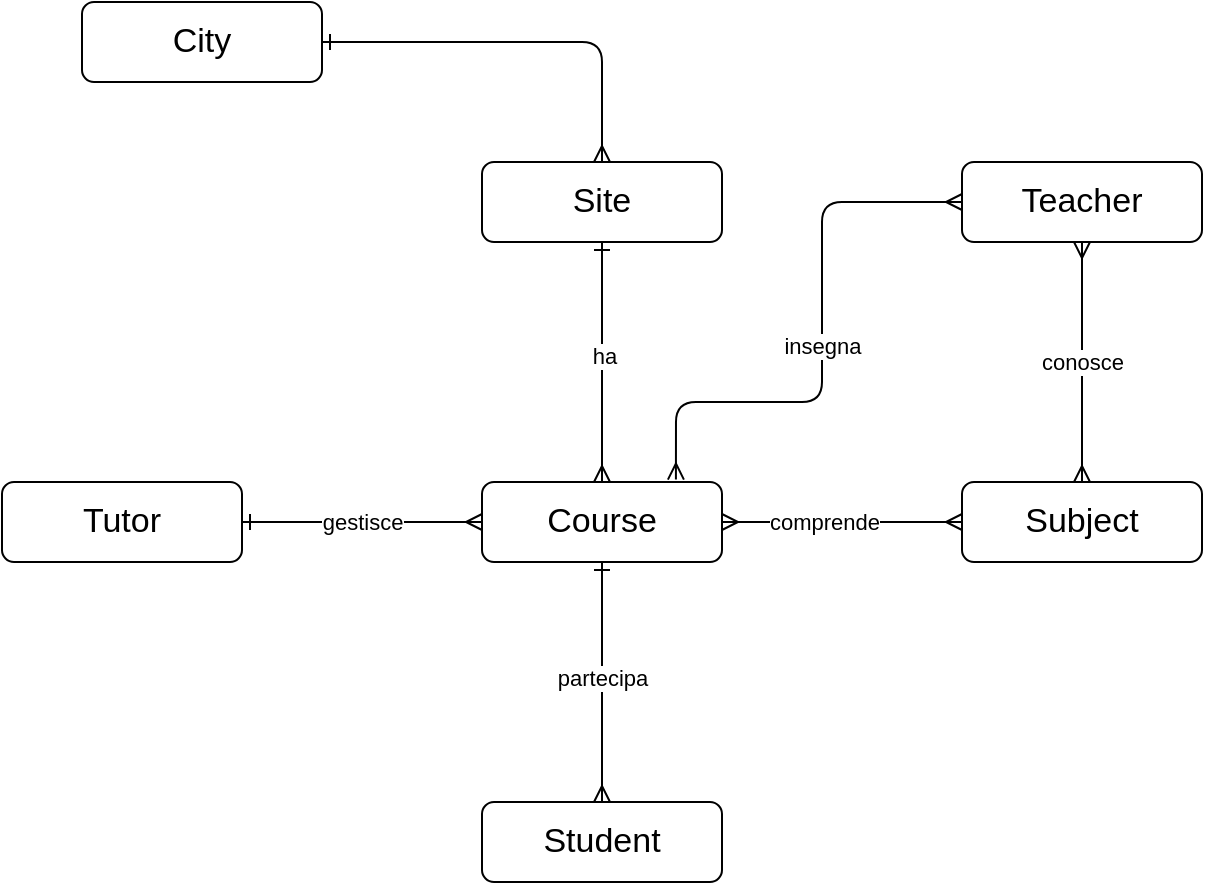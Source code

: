 <mxfile>
    <diagram id="Rh5x06Ol4AhIdJuqJiQv" name="Page-1">
        <mxGraphModel dx="1513" dy="724" grid="1" gridSize="10" guides="1" tooltips="1" connect="1" arrows="1" fold="1" page="1" pageScale="1" pageWidth="850" pageHeight="1100" math="0" shadow="0">
            <root>
                <mxCell id="0"/>
                <mxCell id="1" parent="0"/>
                <mxCell id="3" value="Student" style="whiteSpace=wrap;html=1;align=center;rounded=1;fontSize=17;" parent="1" vertex="1">
                    <mxGeometry x="400" y="480" width="120" height="40" as="geometry"/>
                </mxCell>
                <mxCell id="5" value="Course" style="whiteSpace=wrap;html=1;align=center;rounded=1;fontSize=17;" parent="1" vertex="1">
                    <mxGeometry x="400" y="320" width="120" height="40" as="geometry"/>
                </mxCell>
                <mxCell id="6" value="Subject" style="whiteSpace=wrap;html=1;align=center;rounded=1;fontSize=17;" parent="1" vertex="1">
                    <mxGeometry x="640" y="320" width="120" height="40" as="geometry"/>
                </mxCell>
                <mxCell id="7" value="Tutor" style="whiteSpace=wrap;html=1;align=center;rounded=1;fontSize=17;" parent="1" vertex="1">
                    <mxGeometry x="160" y="320" width="120" height="40" as="geometry"/>
                </mxCell>
                <mxCell id="8" value="Teacher" style="whiteSpace=wrap;html=1;align=center;rounded=1;fontSize=17;" parent="1" vertex="1">
                    <mxGeometry x="640" y="160" width="120" height="40" as="geometry"/>
                </mxCell>
                <mxCell id="9" value="Site" style="whiteSpace=wrap;html=1;align=center;rounded=1;fontSize=17;" parent="1" vertex="1">
                    <mxGeometry x="400" y="160" width="120" height="40" as="geometry"/>
                </mxCell>
                <mxCell id="11" value="" style="fontSize=12;html=1;endArrow=ERmany;endFill=0;exitX=0.5;exitY=1;exitDx=0;exitDy=0;entryX=0.5;entryY=0;entryDx=0;entryDy=0;startArrow=ERone;startFill=0;" parent="1" source="5" target="3" edge="1">
                    <mxGeometry width="100" height="100" relative="1" as="geometry">
                        <mxPoint x="620" y="500" as="sourcePoint"/>
                        <mxPoint x="720" y="400" as="targetPoint"/>
                    </mxGeometry>
                </mxCell>
                <mxCell id="13" value="partecipa" style="edgeLabel;html=1;align=center;verticalAlign=middle;resizable=0;points=[];" parent="11" vertex="1" connectable="0">
                    <mxGeometry x="-0.033" relative="1" as="geometry">
                        <mxPoint as="offset"/>
                    </mxGeometry>
                </mxCell>
                <mxCell id="12" value="" style="edgeStyle=orthogonalEdgeStyle;fontSize=12;html=1;endArrow=ERone;endFill=1;entryX=0.5;entryY=1;entryDx=0;entryDy=0;exitX=0.5;exitY=0;exitDx=0;exitDy=0;startArrow=ERmany;startFill=0;" parent="1" source="5" target="9" edge="1">
                    <mxGeometry width="100" height="100" relative="1" as="geometry">
                        <mxPoint x="280" y="330" as="sourcePoint"/>
                        <mxPoint x="380" y="230" as="targetPoint"/>
                    </mxGeometry>
                </mxCell>
                <mxCell id="14" value="ha" style="edgeLabel;html=1;align=center;verticalAlign=middle;resizable=0;points=[];" parent="12" vertex="1" connectable="0">
                    <mxGeometry x="0.057" y="-1" relative="1" as="geometry">
                        <mxPoint as="offset"/>
                    </mxGeometry>
                </mxCell>
                <mxCell id="16" value="" style="edgeStyle=entityRelationEdgeStyle;fontSize=12;html=1;endArrow=ERmany;entryX=1;entryY=0.5;entryDx=0;entryDy=0;exitX=0;exitY=0.5;exitDx=0;exitDy=0;startArrow=ERmany;startFill=0;" parent="1" source="6" target="5" edge="1">
                    <mxGeometry width="100" height="100" relative="1" as="geometry">
                        <mxPoint x="610" y="490" as="sourcePoint"/>
                        <mxPoint x="710" y="390" as="targetPoint"/>
                    </mxGeometry>
                </mxCell>
                <mxCell id="17" value="comprende" style="edgeLabel;html=1;align=center;verticalAlign=middle;resizable=0;points=[];" parent="16" vertex="1" connectable="0">
                    <mxGeometry x="0.15" y="2" relative="1" as="geometry">
                        <mxPoint y="-2" as="offset"/>
                    </mxGeometry>
                </mxCell>
                <mxCell id="18" value="" style="edgeStyle=orthogonalEdgeStyle;fontSize=12;html=1;endArrow=ERmany;exitX=0.5;exitY=1;exitDx=0;exitDy=0;startArrow=ERmany;startFill=0;" parent="1" source="8" target="6" edge="1">
                    <mxGeometry width="100" height="100" relative="1" as="geometry">
                        <mxPoint x="610" y="230" as="sourcePoint"/>
                        <mxPoint x="490" y="230" as="targetPoint"/>
                    </mxGeometry>
                </mxCell>
                <mxCell id="19" value="conosce" style="edgeLabel;html=1;align=center;verticalAlign=middle;resizable=0;points=[];" parent="18" vertex="1" connectable="0">
                    <mxGeometry x="0.15" y="2" relative="1" as="geometry">
                        <mxPoint x="-2" y="-9" as="offset"/>
                    </mxGeometry>
                </mxCell>
                <mxCell id="20" value="" style="edgeStyle=entityRelationEdgeStyle;fontSize=12;html=1;endArrow=ERmany;exitX=1;exitY=0.5;exitDx=0;exitDy=0;startArrow=ERone;startFill=0;" parent="1" source="7" target="5" edge="1">
                    <mxGeometry width="100" height="100" relative="1" as="geometry">
                        <mxPoint x="240" y="480" as="sourcePoint"/>
                        <mxPoint x="340" y="380" as="targetPoint"/>
                    </mxGeometry>
                </mxCell>
                <mxCell id="21" value="gestisce" style="edgeLabel;html=1;align=center;verticalAlign=middle;resizable=0;points=[];" parent="20" vertex="1" connectable="0">
                    <mxGeometry x="-0.283" y="-3" relative="1" as="geometry">
                        <mxPoint x="17" y="-3" as="offset"/>
                    </mxGeometry>
                </mxCell>
                <mxCell id="24" value="City" style="whiteSpace=wrap;html=1;align=center;rounded=1;fontSize=17;" parent="1" vertex="1">
                    <mxGeometry x="200" y="80" width="120" height="40" as="geometry"/>
                </mxCell>
                <mxCell id="25" value="" style="edgeStyle=orthogonalEdgeStyle;fontSize=12;html=1;endArrow=ERmany;entryX=0.5;entryY=0;entryDx=0;entryDy=0;exitX=1;exitY=0.5;exitDx=0;exitDy=0;startArrow=ERone;startFill=0;" parent="1" source="24" target="9" edge="1">
                    <mxGeometry width="100" height="100" relative="1" as="geometry">
                        <mxPoint x="375" y="130" as="sourcePoint"/>
                        <mxPoint x="475" y="30" as="targetPoint"/>
                    </mxGeometry>
                </mxCell>
                <mxCell id="26" value="" style="edgeStyle=orthogonalEdgeStyle;fontSize=12;html=1;endArrow=ERmany;startArrow=ERmany;exitX=0;exitY=0.5;exitDx=0;exitDy=0;startFill=0;endFill=0;entryX=0.808;entryY=-0.03;entryDx=0;entryDy=0;entryPerimeter=0;" parent="1" source="8" target="5" edge="1">
                    <mxGeometry width="100" height="100" relative="1" as="geometry">
                        <mxPoint x="580" y="500" as="sourcePoint"/>
                        <mxPoint x="490" y="310" as="targetPoint"/>
                        <Array as="points">
                            <mxPoint x="570" y="180"/>
                            <mxPoint x="570" y="280"/>
                            <mxPoint x="497" y="280"/>
                        </Array>
                    </mxGeometry>
                </mxCell>
                <mxCell id="27" value="insegna" style="edgeLabel;html=1;align=center;verticalAlign=middle;resizable=0;points=[];" parent="26" vertex="1" connectable="0">
                    <mxGeometry x="0.004" relative="1" as="geometry">
                        <mxPoint as="offset"/>
                    </mxGeometry>
                </mxCell>
            </root>
        </mxGraphModel>
    </diagram>
</mxfile>